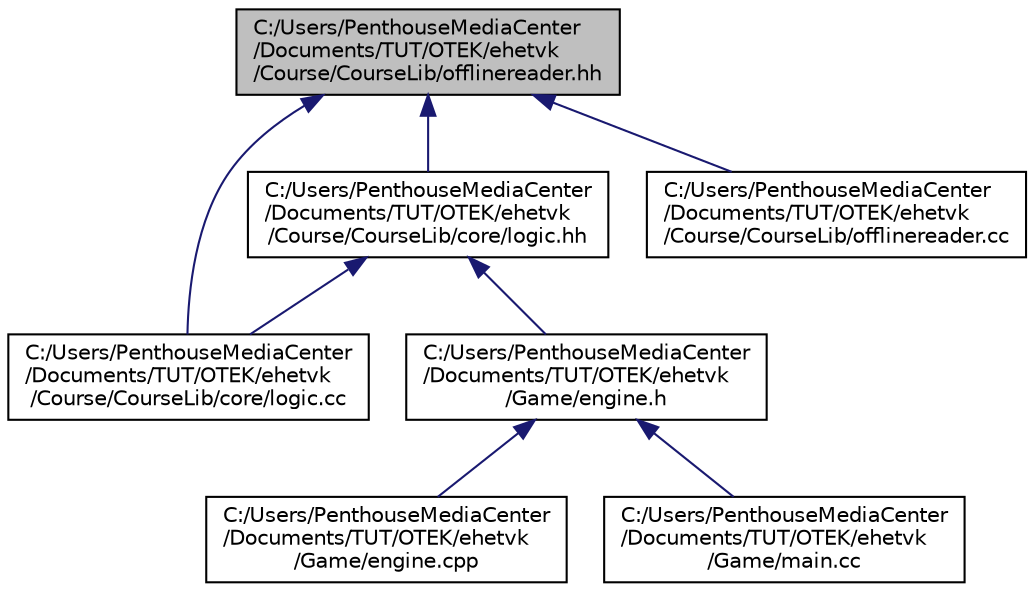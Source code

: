 digraph "C:/Users/PenthouseMediaCenter/Documents/TUT/OTEK/ehetvk/Course/CourseLib/offlinereader.hh"
{
 // LATEX_PDF_SIZE
  edge [fontname="Helvetica",fontsize="10",labelfontname="Helvetica",labelfontsize="10"];
  node [fontname="Helvetica",fontsize="10",shape=record];
  Node1 [label="C:/Users/PenthouseMediaCenter\l/Documents/TUT/OTEK/ehetvk\l/Course/CourseLib/offlinereader.hh",height=0.2,width=0.4,color="black", fillcolor="grey75", style="filled", fontcolor="black",tooltip=" "];
  Node1 -> Node2 [dir="back",color="midnightblue",fontsize="10",style="solid",fontname="Helvetica"];
  Node2 [label="C:/Users/PenthouseMediaCenter\l/Documents/TUT/OTEK/ehetvk\l/Course/CourseLib/core/logic.cc",height=0.2,width=0.4,color="black", fillcolor="white", style="filled",URL="$logic_8cc.html",tooltip=" "];
  Node1 -> Node3 [dir="back",color="midnightblue",fontsize="10",style="solid",fontname="Helvetica"];
  Node3 [label="C:/Users/PenthouseMediaCenter\l/Documents/TUT/OTEK/ehetvk\l/Course/CourseLib/core/logic.hh",height=0.2,width=0.4,color="black", fillcolor="white", style="filled",URL="$logic_8hh.html",tooltip=" "];
  Node3 -> Node2 [dir="back",color="midnightblue",fontsize="10",style="solid",fontname="Helvetica"];
  Node3 -> Node4 [dir="back",color="midnightblue",fontsize="10",style="solid",fontname="Helvetica"];
  Node4 [label="C:/Users/PenthouseMediaCenter\l/Documents/TUT/OTEK/ehetvk\l/Game/engine.h",height=0.2,width=0.4,color="black", fillcolor="white", style="filled",URL="$engine_8h.html",tooltip=" "];
  Node4 -> Node5 [dir="back",color="midnightblue",fontsize="10",style="solid",fontname="Helvetica"];
  Node5 [label="C:/Users/PenthouseMediaCenter\l/Documents/TUT/OTEK/ehetvk\l/Game/engine.cpp",height=0.2,width=0.4,color="black", fillcolor="white", style="filled",URL="$engine_8cpp.html",tooltip=" "];
  Node4 -> Node6 [dir="back",color="midnightblue",fontsize="10",style="solid",fontname="Helvetica"];
  Node6 [label="C:/Users/PenthouseMediaCenter\l/Documents/TUT/OTEK/ehetvk\l/Game/main.cc",height=0.2,width=0.4,color="black", fillcolor="white", style="filled",URL="$main_8cc.html",tooltip=" "];
  Node1 -> Node7 [dir="back",color="midnightblue",fontsize="10",style="solid",fontname="Helvetica"];
  Node7 [label="C:/Users/PenthouseMediaCenter\l/Documents/TUT/OTEK/ehetvk\l/Course/CourseLib/offlinereader.cc",height=0.2,width=0.4,color="black", fillcolor="white", style="filled",URL="$offlinereader_8cc.html",tooltip=" "];
}
